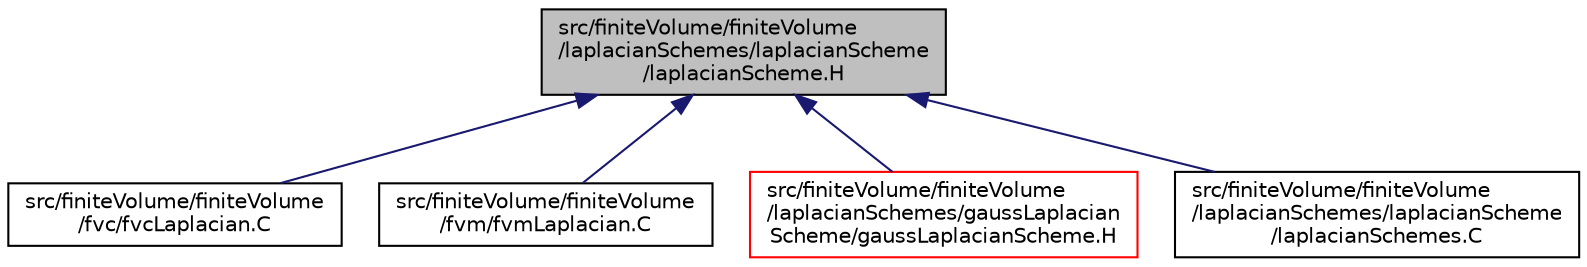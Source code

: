 digraph "src/finiteVolume/finiteVolume/laplacianSchemes/laplacianScheme/laplacianScheme.H"
{
  bgcolor="transparent";
  edge [fontname="Helvetica",fontsize="10",labelfontname="Helvetica",labelfontsize="10"];
  node [fontname="Helvetica",fontsize="10",shape=record];
  Node1 [label="src/finiteVolume/finiteVolume\l/laplacianSchemes/laplacianScheme\l/laplacianScheme.H",height=0.2,width=0.4,color="black", fillcolor="grey75", style="filled", fontcolor="black"];
  Node1 -> Node2 [dir="back",color="midnightblue",fontsize="10",style="solid",fontname="Helvetica"];
  Node2 [label="src/finiteVolume/finiteVolume\l/fvc/fvcLaplacian.C",height=0.2,width=0.4,color="black",URL="$a05814.html"];
  Node1 -> Node3 [dir="back",color="midnightblue",fontsize="10",style="solid",fontname="Helvetica"];
  Node3 [label="src/finiteVolume/finiteVolume\l/fvm/fvmLaplacian.C",height=0.2,width=0.4,color="black",URL="$a05845.html"];
  Node1 -> Node4 [dir="back",color="midnightblue",fontsize="10",style="solid",fontname="Helvetica"];
  Node4 [label="src/finiteVolume/finiteVolume\l/laplacianSchemes/gaussLaplacian\lScheme/gaussLaplacianScheme.H",height=0.2,width=0.4,color="red",URL="$a05882.html"];
  Node1 -> Node5 [dir="back",color="midnightblue",fontsize="10",style="solid",fontname="Helvetica"];
  Node5 [label="src/finiteVolume/finiteVolume\l/laplacianSchemes/laplacianScheme\l/laplacianSchemes.C",height=0.2,width=0.4,color="black",URL="$a05886.html"];
}
